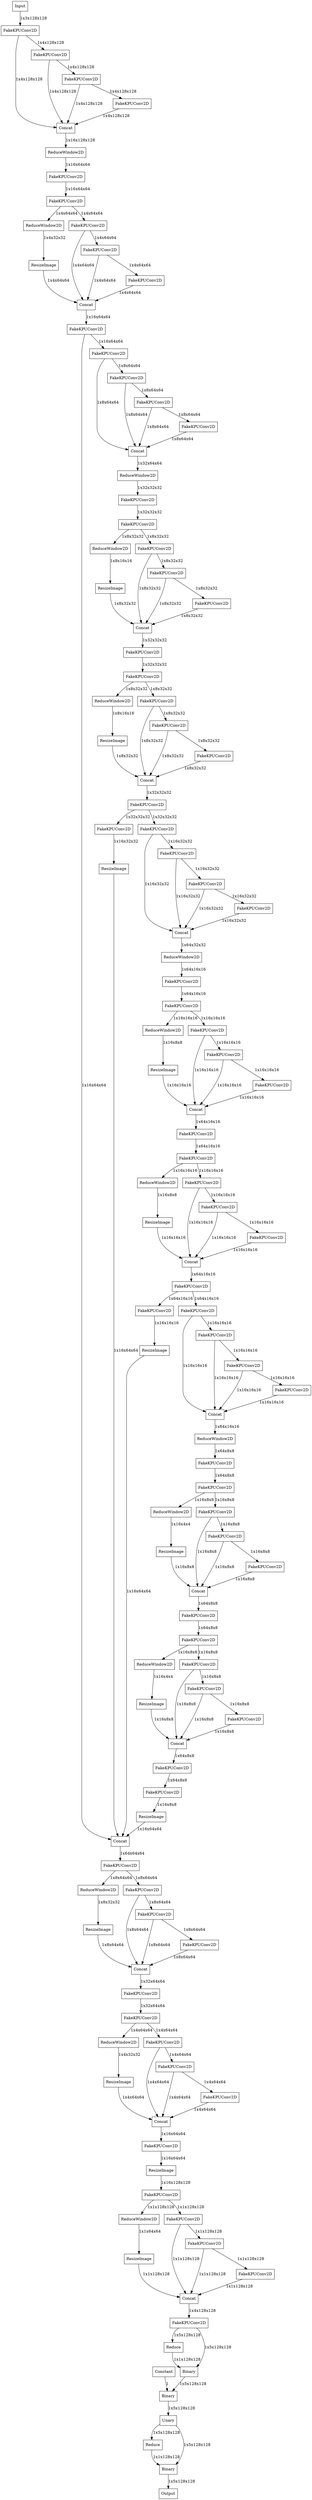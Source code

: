 digraph "graph" {
node [shape="record"]
"ReduceWindow2D_0" [label="{ReduceWindow2D}"]
"ReduceWindow2D_1" [label="{ReduceWindow2D}"]
"ResizeImage_0" [label="{ResizeImage}"]
"ReduceWindow2D_2" [label="{ReduceWindow2D}"]
"ReduceWindow2D_3" [label="{ReduceWindow2D}"]
"ResizeImage_1" [label="{ResizeImage}"]
"ReduceWindow2D_4" [label="{ReduceWindow2D}"]
"ResizeImage_2" [label="{ResizeImage}"]
"ResizeImage_3" [label="{ResizeImage}"]
"ReduceWindow2D_5" [label="{ReduceWindow2D}"]
"ReduceWindow2D_6" [label="{ReduceWindow2D}"]
"ResizeImage_4" [label="{ResizeImage}"]
"ReduceWindow2D_7" [label="{ReduceWindow2D}"]
"ResizeImage_5" [label="{ResizeImage}"]
"ResizeImage_6" [label="{ResizeImage}"]
"ReduceWindow2D_8" [label="{ReduceWindow2D}"]
"ReduceWindow2D_9" [label="{ReduceWindow2D}"]
"ResizeImage_7" [label="{ResizeImage}"]
"ReduceWindow2D_10" [label="{ReduceWindow2D}"]
"ResizeImage_8" [label="{ResizeImage}"]
"ResizeImage_9" [label="{ResizeImage}"]
"ReduceWindow2D_11" [label="{ReduceWindow2D}"]
"ResizeImage_10" [label="{ResizeImage}"]
"ReduceWindow2D_12" [label="{ReduceWindow2D}"]
"ResizeImage_11" [label="{ResizeImage}"]
"ResizeImage_12" [label="{ResizeImage}"]
"ReduceWindow2D_13" [label="{ReduceWindow2D}"]
"ResizeImage_13" [label="{ResizeImage}"]
"input_1" [label="{Input}"]
"Identity" [label="{Output}"]
"Concat_0" [label="{Concat}"]
"Concat_1" [label="{Concat}"]
"Concat_2" [label="{Concat}"]
"Concat_3" [label="{Concat}"]
"Concat_4" [label="{Concat}"]
"Concat_5" [label="{Concat}"]
"Concat_6" [label="{Concat}"]
"Concat_7" [label="{Concat}"]
"Concat_8" [label="{Concat}"]
"Concat_9" [label="{Concat}"]
"Concat_10" [label="{Concat}"]
"Concat_11" [label="{Concat}"]
"Concat_12" [label="{Concat}"]
"Concat_13" [label="{Concat}"]
"Concat_14" [label="{Concat}"]
"Reduce_0" [label="{Reduce}"]
"Binary_0" [label="{Binary}"]
"Constant_0" [label="{Constant}"]
"Binary_1" [label="{Binary}"]
"Unary_0" [label="{Unary}"]
"Reduce_1" [label="{Reduce}"]
"Binary_2" [label="{Binary}"]
"FakeKPUConv2D_0" [label="{FakeKPUConv2D}"]
"FakeKPUConv2D_1" [label="{FakeKPUConv2D}"]
"FakeKPUConv2D_2" [label="{FakeKPUConv2D}"]
"FakeKPUConv2D_3" [label="{FakeKPUConv2D}"]
"FakeKPUConv2D_4" [label="{FakeKPUConv2D}"]
"FakeKPUConv2D_5" [label="{FakeKPUConv2D}"]
"FakeKPUConv2D_6" [label="{FakeKPUConv2D}"]
"FakeKPUConv2D_7" [label="{FakeKPUConv2D}"]
"FakeKPUConv2D_8" [label="{FakeKPUConv2D}"]
"FakeKPUConv2D_9" [label="{FakeKPUConv2D}"]
"FakeKPUConv2D_10" [label="{FakeKPUConv2D}"]
"FakeKPUConv2D_11" [label="{FakeKPUConv2D}"]
"FakeKPUConv2D_12" [label="{FakeKPUConv2D}"]
"FakeKPUConv2D_13" [label="{FakeKPUConv2D}"]
"FakeKPUConv2D_14" [label="{FakeKPUConv2D}"]
"FakeKPUConv2D_15" [label="{FakeKPUConv2D}"]
"FakeKPUConv2D_16" [label="{FakeKPUConv2D}"]
"FakeKPUConv2D_17" [label="{FakeKPUConv2D}"]
"FakeKPUConv2D_18" [label="{FakeKPUConv2D}"]
"FakeKPUConv2D_19" [label="{FakeKPUConv2D}"]
"FakeKPUConv2D_20" [label="{FakeKPUConv2D}"]
"FakeKPUConv2D_21" [label="{FakeKPUConv2D}"]
"FakeKPUConv2D_22" [label="{FakeKPUConv2D}"]
"FakeKPUConv2D_23" [label="{FakeKPUConv2D}"]
"FakeKPUConv2D_24" [label="{FakeKPUConv2D}"]
"FakeKPUConv2D_25" [label="{FakeKPUConv2D}"]
"FakeKPUConv2D_26" [label="{FakeKPUConv2D}"]
"FakeKPUConv2D_27" [label="{FakeKPUConv2D}"]
"FakeKPUConv2D_28" [label="{FakeKPUConv2D}"]
"FakeKPUConv2D_29" [label="{FakeKPUConv2D}"]
"FakeKPUConv2D_30" [label="{FakeKPUConv2D}"]
"FakeKPUConv2D_31" [label="{FakeKPUConv2D}"]
"FakeKPUConv2D_32" [label="{FakeKPUConv2D}"]
"FakeKPUConv2D_33" [label="{FakeKPUConv2D}"]
"FakeKPUConv2D_34" [label="{FakeKPUConv2D}"]
"FakeKPUConv2D_35" [label="{FakeKPUConv2D}"]
"FakeKPUConv2D_36" [label="{FakeKPUConv2D}"]
"FakeKPUConv2D_37" [label="{FakeKPUConv2D}"]
"FakeKPUConv2D_38" [label="{FakeKPUConv2D}"]
"FakeKPUConv2D_39" [label="{FakeKPUConv2D}"]
"FakeKPUConv2D_40" [label="{FakeKPUConv2D}"]
"FakeKPUConv2D_41" [label="{FakeKPUConv2D}"]
"FakeKPUConv2D_42" [label="{FakeKPUConv2D}"]
"FakeKPUConv2D_43" [label="{FakeKPUConv2D}"]
"FakeKPUConv2D_44" [label="{FakeKPUConv2D}"]
"FakeKPUConv2D_45" [label="{FakeKPUConv2D}"]
"FakeKPUConv2D_46" [label="{FakeKPUConv2D}"]
"FakeKPUConv2D_47" [label="{FakeKPUConv2D}"]
"FakeKPUConv2D_48" [label="{FakeKPUConv2D}"]
"FakeKPUConv2D_49" [label="{FakeKPUConv2D}"]
"FakeKPUConv2D_50" [label="{FakeKPUConv2D}"]
"FakeKPUConv2D_51" [label="{FakeKPUConv2D}"]
"FakeKPUConv2D_52" [label="{FakeKPUConv2D}"]
"FakeKPUConv2D_53" [label="{FakeKPUConv2D}"]
"FakeKPUConv2D_54" [label="{FakeKPUConv2D}"]
"FakeKPUConv2D_55" [label="{FakeKPUConv2D}"]
"FakeKPUConv2D_56" [label="{FakeKPUConv2D}"]
"FakeKPUConv2D_57" [label="{FakeKPUConv2D}"]
"FakeKPUConv2D_58" [label="{FakeKPUConv2D}"]
"FakeKPUConv2D_59" [label="{FakeKPUConv2D}"]
"FakeKPUConv2D_60" [label="{FakeKPUConv2D}"]
"FakeKPUConv2D_61" [label="{FakeKPUConv2D}"]
"FakeKPUConv2D_62" [label="{FakeKPUConv2D}"]
"FakeKPUConv2D_63" [label="{FakeKPUConv2D}"]
"FakeKPUConv2D_64" [label="{FakeKPUConv2D}"]
"FakeKPUConv2D_65" [label="{FakeKPUConv2D}"]
"FakeKPUConv2D_66" [label="{FakeKPUConv2D}"]
"FakeKPUConv2D_67" [label="{FakeKPUConv2D}"]
"FakeKPUConv2D_68" [label="{FakeKPUConv2D}"]
"FakeKPUConv2D_69" [label="{FakeKPUConv2D}"]
"FakeKPUConv2D_70" [label="{FakeKPUConv2D}"]
"FakeKPUConv2D_71" [label="{FakeKPUConv2D}"]
"FakeKPUConv2D_72" [label="{FakeKPUConv2D}"]
"ReduceWindow2D_0"->"FakeKPUConv2D_4" [label="1x16x64x64"]
"ReduceWindow2D_1"->"ResizeImage_0" [label="1x4x32x32"]
"ResizeImage_0"->"Concat_1" [label="1x4x64x64"]
"ReduceWindow2D_2"->"FakeKPUConv2D_14" [label="1x32x32x32"]
"ReduceWindow2D_3"->"ResizeImage_1" [label="1x8x16x16"]
"ResizeImage_1"->"Concat_3" [label="1x8x32x32"]
"ReduceWindow2D_4"->"ResizeImage_2" [label="1x8x16x16"]
"ResizeImage_2"->"Concat_4" [label="1x8x32x32"]
"ResizeImage_3"->"Concat_11" [label="1x16x64x64"]
"ReduceWindow2D_5"->"FakeKPUConv2D_30" [label="1x64x16x16"]
"ReduceWindow2D_6"->"ResizeImage_4" [label="1x16x8x8"]
"ResizeImage_4"->"Concat_6" [label="1x16x16x16"]
"ReduceWindow2D_7"->"ResizeImage_5" [label="1x16x8x8"]
"ResizeImage_5"->"Concat_7" [label="1x16x16x16"]
"ResizeImage_6"->"Concat_11" [label="1x16x64x64"]
"ReduceWindow2D_8"->"FakeKPUConv2D_46" [label="1x64x8x8"]
"ReduceWindow2D_9"->"ResizeImage_7" [label="1x16x4x4"]
"ResizeImage_7"->"Concat_9" [label="1x16x8x8"]
"ReduceWindow2D_10"->"ResizeImage_8" [label="1x16x4x4"]
"ResizeImage_8"->"Concat_10" [label="1x16x8x8"]
"ResizeImage_9"->"Concat_11" [label="1x16x64x64"]
"ReduceWindow2D_11"->"ResizeImage_10" [label="1x8x32x32"]
"ResizeImage_10"->"Concat_12" [label="1x8x64x64"]
"ReduceWindow2D_12"->"ResizeImage_11" [label="1x4x32x32"]
"ResizeImage_11"->"Concat_13" [label="1x4x64x64"]
"ResizeImage_12"->"FakeKPUConv2D_68" [label="1x16x128x128"]
"ReduceWindow2D_13"->"ResizeImage_13" [label="1x1x64x64"]
"ResizeImage_13"->"Concat_14" [label="1x1x128x128"]
"input_1"->"FakeKPUConv2D_0" [label="1x3x128x128"]
"Concat_0"->"ReduceWindow2D_0" [label="1x16x128x128"]
"Concat_1"->"FakeKPUConv2D_9" [label="1x16x64x64"]
"Concat_2"->"ReduceWindow2D_2" [label="1x32x64x64"]
"Concat_3"->"FakeKPUConv2D_19" [label="1x32x32x32"]
"Concat_4"->"FakeKPUConv2D_24" [label="1x32x32x32"]
"Concat_5"->"ReduceWindow2D_5" [label="1x64x32x32"]
"Concat_6"->"FakeKPUConv2D_35" [label="1x64x16x16"]
"Concat_7"->"FakeKPUConv2D_40" [label="1x64x16x16"]
"Concat_8"->"ReduceWindow2D_8" [label="1x64x16x16"]
"Concat_9"->"FakeKPUConv2D_51" [label="1x64x8x8"]
"Concat_10"->"FakeKPUConv2D_56" [label="1x64x8x8"]
"Concat_11"->"FakeKPUConv2D_58" [label="1x64x64x64"]
"Concat_12"->"FakeKPUConv2D_62" [label="1x32x64x64"]
"Concat_13"->"FakeKPUConv2D_67" [label="1x16x64x64"]
"Concat_14"->"FakeKPUConv2D_72" [label="1x4x128x128"]
"Reduce_0"->"Binary_0" [label="1x1x128x128"]
"Binary_0"->"Binary_1" [label="1x5x128x128"]
"Constant_0"->"Binary_1" [label="1"]
"Binary_1"->"Unary_0" [label="1x5x128x128"]
"Unary_0"->"Reduce_1" [label="1x5x128x128"]
"Unary_0"->"Binary_2" [label="1x5x128x128"]
"Reduce_1"->"Binary_2" [label="1x1x128x128"]
"Binary_2"->"Identity" [label="1x5x128x128"]
"FakeKPUConv2D_0"->"Concat_0" [label="1x4x128x128"]
"FakeKPUConv2D_0"->"FakeKPUConv2D_1" [label="1x4x128x128"]
"FakeKPUConv2D_1"->"Concat_0" [label="1x4x128x128"]
"FakeKPUConv2D_1"->"FakeKPUConv2D_2" [label="1x4x128x128"]
"FakeKPUConv2D_2"->"Concat_0" [label="1x4x128x128"]
"FakeKPUConv2D_2"->"FakeKPUConv2D_3" [label="1x4x128x128"]
"FakeKPUConv2D_3"->"Concat_0" [label="1x4x128x128"]
"FakeKPUConv2D_4"->"FakeKPUConv2D_5" [label="1x16x64x64"]
"FakeKPUConv2D_5"->"ReduceWindow2D_1" [label="1x4x64x64"]
"FakeKPUConv2D_5"->"FakeKPUConv2D_6" [label="1x4x64x64"]
"FakeKPUConv2D_6"->"Concat_1" [label="1x4x64x64"]
"FakeKPUConv2D_6"->"FakeKPUConv2D_7" [label="1x4x64x64"]
"FakeKPUConv2D_7"->"Concat_1" [label="1x4x64x64"]
"FakeKPUConv2D_7"->"FakeKPUConv2D_8" [label="1x4x64x64"]
"FakeKPUConv2D_8"->"Concat_1" [label="1x4x64x64"]
"FakeKPUConv2D_9"->"Concat_11" [label="1x16x64x64"]
"FakeKPUConv2D_9"->"FakeKPUConv2D_10" [label="1x16x64x64"]
"FakeKPUConv2D_10"->"Concat_2" [label="1x8x64x64"]
"FakeKPUConv2D_10"->"FakeKPUConv2D_11" [label="1x8x64x64"]
"FakeKPUConv2D_11"->"Concat_2" [label="1x8x64x64"]
"FakeKPUConv2D_11"->"FakeKPUConv2D_12" [label="1x8x64x64"]
"FakeKPUConv2D_12"->"Concat_2" [label="1x8x64x64"]
"FakeKPUConv2D_12"->"FakeKPUConv2D_13" [label="1x8x64x64"]
"FakeKPUConv2D_13"->"Concat_2" [label="1x8x64x64"]
"FakeKPUConv2D_14"->"FakeKPUConv2D_15" [label="1x32x32x32"]
"FakeKPUConv2D_15"->"ReduceWindow2D_3" [label="1x8x32x32"]
"FakeKPUConv2D_15"->"FakeKPUConv2D_16" [label="1x8x32x32"]
"FakeKPUConv2D_16"->"Concat_3" [label="1x8x32x32"]
"FakeKPUConv2D_16"->"FakeKPUConv2D_17" [label="1x8x32x32"]
"FakeKPUConv2D_17"->"Concat_3" [label="1x8x32x32"]
"FakeKPUConv2D_17"->"FakeKPUConv2D_18" [label="1x8x32x32"]
"FakeKPUConv2D_18"->"Concat_3" [label="1x8x32x32"]
"FakeKPUConv2D_19"->"FakeKPUConv2D_20" [label="1x32x32x32"]
"FakeKPUConv2D_20"->"ReduceWindow2D_4" [label="1x8x32x32"]
"FakeKPUConv2D_20"->"FakeKPUConv2D_21" [label="1x8x32x32"]
"FakeKPUConv2D_21"->"Concat_4" [label="1x8x32x32"]
"FakeKPUConv2D_21"->"FakeKPUConv2D_22" [label="1x8x32x32"]
"FakeKPUConv2D_22"->"Concat_4" [label="1x8x32x32"]
"FakeKPUConv2D_22"->"FakeKPUConv2D_23" [label="1x8x32x32"]
"FakeKPUConv2D_23"->"Concat_4" [label="1x8x32x32"]
"FakeKPUConv2D_24"->"FakeKPUConv2D_25" [label="1x32x32x32"]
"FakeKPUConv2D_24"->"FakeKPUConv2D_26" [label="1x32x32x32"]
"FakeKPUConv2D_25"->"ResizeImage_3" [label="1x16x32x32"]
"FakeKPUConv2D_26"->"Concat_5" [label="1x16x32x32"]
"FakeKPUConv2D_26"->"FakeKPUConv2D_27" [label="1x16x32x32"]
"FakeKPUConv2D_27"->"Concat_5" [label="1x16x32x32"]
"FakeKPUConv2D_27"->"FakeKPUConv2D_28" [label="1x16x32x32"]
"FakeKPUConv2D_28"->"Concat_5" [label="1x16x32x32"]
"FakeKPUConv2D_28"->"FakeKPUConv2D_29" [label="1x16x32x32"]
"FakeKPUConv2D_29"->"Concat_5" [label="1x16x32x32"]
"FakeKPUConv2D_30"->"FakeKPUConv2D_31" [label="1x64x16x16"]
"FakeKPUConv2D_31"->"ReduceWindow2D_6" [label="1x16x16x16"]
"FakeKPUConv2D_31"->"FakeKPUConv2D_32" [label="1x16x16x16"]
"FakeKPUConv2D_32"->"Concat_6" [label="1x16x16x16"]
"FakeKPUConv2D_32"->"FakeKPUConv2D_33" [label="1x16x16x16"]
"FakeKPUConv2D_33"->"Concat_6" [label="1x16x16x16"]
"FakeKPUConv2D_33"->"FakeKPUConv2D_34" [label="1x16x16x16"]
"FakeKPUConv2D_34"->"Concat_6" [label="1x16x16x16"]
"FakeKPUConv2D_35"->"FakeKPUConv2D_36" [label="1x64x16x16"]
"FakeKPUConv2D_36"->"ReduceWindow2D_7" [label="1x16x16x16"]
"FakeKPUConv2D_36"->"FakeKPUConv2D_37" [label="1x16x16x16"]
"FakeKPUConv2D_37"->"Concat_7" [label="1x16x16x16"]
"FakeKPUConv2D_37"->"FakeKPUConv2D_38" [label="1x16x16x16"]
"FakeKPUConv2D_38"->"Concat_7" [label="1x16x16x16"]
"FakeKPUConv2D_38"->"FakeKPUConv2D_39" [label="1x16x16x16"]
"FakeKPUConv2D_39"->"Concat_7" [label="1x16x16x16"]
"FakeKPUConv2D_40"->"FakeKPUConv2D_41" [label="1x64x16x16"]
"FakeKPUConv2D_40"->"FakeKPUConv2D_42" [label="1x64x16x16"]
"FakeKPUConv2D_41"->"ResizeImage_6" [label="1x16x16x16"]
"FakeKPUConv2D_42"->"Concat_8" [label="1x16x16x16"]
"FakeKPUConv2D_42"->"FakeKPUConv2D_43" [label="1x16x16x16"]
"FakeKPUConv2D_43"->"Concat_8" [label="1x16x16x16"]
"FakeKPUConv2D_43"->"FakeKPUConv2D_44" [label="1x16x16x16"]
"FakeKPUConv2D_44"->"Concat_8" [label="1x16x16x16"]
"FakeKPUConv2D_44"->"FakeKPUConv2D_45" [label="1x16x16x16"]
"FakeKPUConv2D_45"->"Concat_8" [label="1x16x16x16"]
"FakeKPUConv2D_46"->"FakeKPUConv2D_47" [label="1x64x8x8"]
"FakeKPUConv2D_47"->"ReduceWindow2D_9" [label="1x16x8x8"]
"FakeKPUConv2D_47"->"FakeKPUConv2D_48" [label="1x16x8x8"]
"FakeKPUConv2D_48"->"Concat_9" [label="1x16x8x8"]
"FakeKPUConv2D_48"->"FakeKPUConv2D_49" [label="1x16x8x8"]
"FakeKPUConv2D_49"->"Concat_9" [label="1x16x8x8"]
"FakeKPUConv2D_49"->"FakeKPUConv2D_50" [label="1x16x8x8"]
"FakeKPUConv2D_50"->"Concat_9" [label="1x16x8x8"]
"FakeKPUConv2D_51"->"FakeKPUConv2D_52" [label="1x64x8x8"]
"FakeKPUConv2D_52"->"ReduceWindow2D_10" [label="1x16x8x8"]
"FakeKPUConv2D_52"->"FakeKPUConv2D_53" [label="1x16x8x8"]
"FakeKPUConv2D_53"->"Concat_10" [label="1x16x8x8"]
"FakeKPUConv2D_53"->"FakeKPUConv2D_54" [label="1x16x8x8"]
"FakeKPUConv2D_54"->"Concat_10" [label="1x16x8x8"]
"FakeKPUConv2D_54"->"FakeKPUConv2D_55" [label="1x16x8x8"]
"FakeKPUConv2D_55"->"Concat_10" [label="1x16x8x8"]
"FakeKPUConv2D_56"->"FakeKPUConv2D_57" [label="1x64x8x8"]
"FakeKPUConv2D_57"->"ResizeImage_9" [label="1x16x8x8"]
"FakeKPUConv2D_58"->"ReduceWindow2D_11" [label="1x8x64x64"]
"FakeKPUConv2D_58"->"FakeKPUConv2D_59" [label="1x8x64x64"]
"FakeKPUConv2D_59"->"Concat_12" [label="1x8x64x64"]
"FakeKPUConv2D_59"->"FakeKPUConv2D_60" [label="1x8x64x64"]
"FakeKPUConv2D_60"->"Concat_12" [label="1x8x64x64"]
"FakeKPUConv2D_60"->"FakeKPUConv2D_61" [label="1x8x64x64"]
"FakeKPUConv2D_61"->"Concat_12" [label="1x8x64x64"]
"FakeKPUConv2D_62"->"FakeKPUConv2D_63" [label="1x32x64x64"]
"FakeKPUConv2D_63"->"ReduceWindow2D_12" [label="1x4x64x64"]
"FakeKPUConv2D_63"->"FakeKPUConv2D_64" [label="1x4x64x64"]
"FakeKPUConv2D_64"->"Concat_13" [label="1x4x64x64"]
"FakeKPUConv2D_64"->"FakeKPUConv2D_65" [label="1x4x64x64"]
"FakeKPUConv2D_65"->"Concat_13" [label="1x4x64x64"]
"FakeKPUConv2D_65"->"FakeKPUConv2D_66" [label="1x4x64x64"]
"FakeKPUConv2D_66"->"Concat_13" [label="1x4x64x64"]
"FakeKPUConv2D_67"->"ResizeImage_12" [label="1x16x64x64"]
"FakeKPUConv2D_68"->"ReduceWindow2D_13" [label="1x1x128x128"]
"FakeKPUConv2D_68"->"FakeKPUConv2D_69" [label="1x1x128x128"]
"FakeKPUConv2D_69"->"Concat_14" [label="1x1x128x128"]
"FakeKPUConv2D_69"->"FakeKPUConv2D_70" [label="1x1x128x128"]
"FakeKPUConv2D_70"->"Concat_14" [label="1x1x128x128"]
"FakeKPUConv2D_70"->"FakeKPUConv2D_71" [label="1x1x128x128"]
"FakeKPUConv2D_71"->"Concat_14" [label="1x1x128x128"]
"FakeKPUConv2D_72"->"Reduce_0" [label="1x5x128x128"]
"FakeKPUConv2D_72"->"Binary_0" [label="1x5x128x128"]
}
